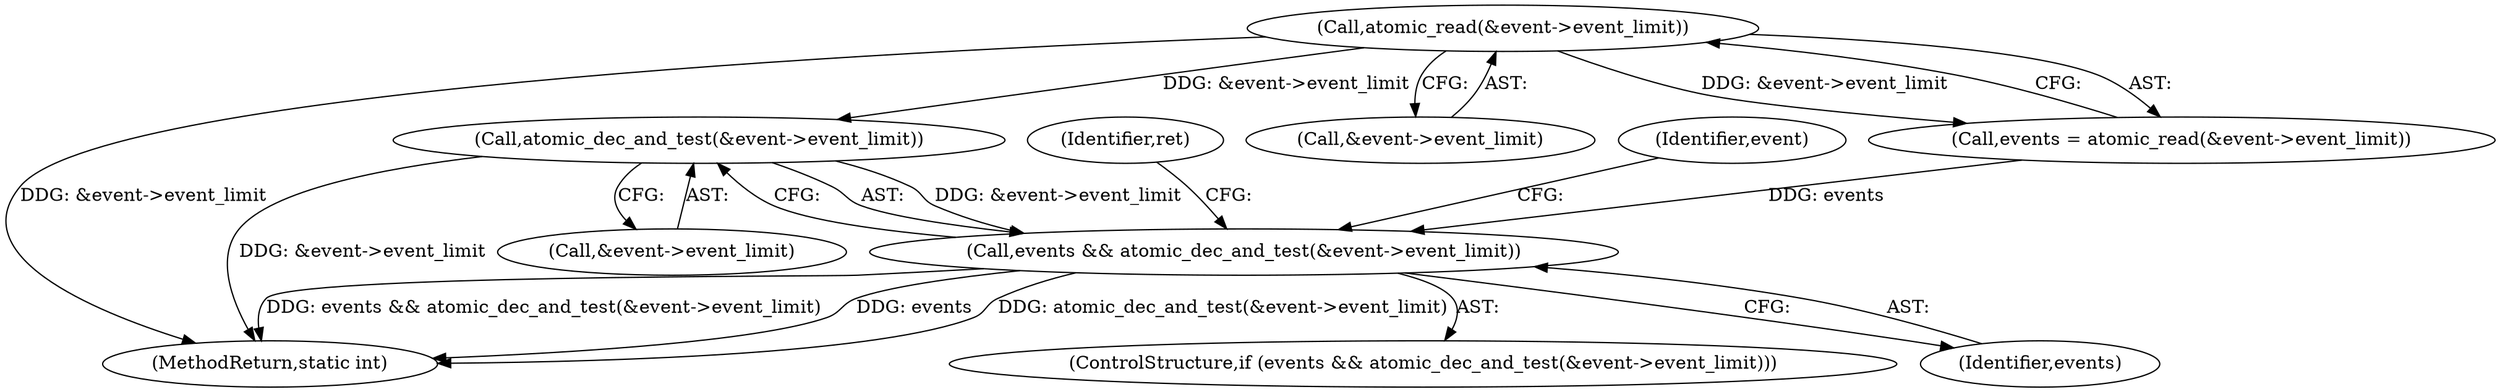 digraph "0_linux_a8b0ca17b80e92faab46ee7179ba9e99ccb61233_53@pointer" {
"1000210" [label="(Call,atomic_dec_and_test(&event->event_limit))"];
"1000112" [label="(Call,atomic_read(&event->event_limit))"];
"1000208" [label="(Call,events && atomic_dec_and_test(&event->event_limit))"];
"1000208" [label="(Call,events && atomic_dec_and_test(&event->event_limit))"];
"1000110" [label="(Call,events = atomic_read(&event->event_limit))"];
"1000211" [label="(Call,&event->event_limit)"];
"1000209" [label="(Identifier,events)"];
"1000112" [label="(Call,atomic_read(&event->event_limit))"];
"1000282" [label="(MethodReturn,static int)"];
"1000113" [label="(Call,&event->event_limit)"];
"1000207" [label="(ControlStructure,if (events && atomic_dec_and_test(&event->event_limit)))"];
"1000217" [label="(Identifier,ret)"];
"1000210" [label="(Call,atomic_dec_and_test(&event->event_limit))"];
"1000242" [label="(Identifier,event)"];
"1000210" -> "1000208"  [label="AST: "];
"1000210" -> "1000211"  [label="CFG: "];
"1000211" -> "1000210"  [label="AST: "];
"1000208" -> "1000210"  [label="CFG: "];
"1000210" -> "1000282"  [label="DDG: &event->event_limit"];
"1000210" -> "1000208"  [label="DDG: &event->event_limit"];
"1000112" -> "1000210"  [label="DDG: &event->event_limit"];
"1000112" -> "1000110"  [label="AST: "];
"1000112" -> "1000113"  [label="CFG: "];
"1000113" -> "1000112"  [label="AST: "];
"1000110" -> "1000112"  [label="CFG: "];
"1000112" -> "1000282"  [label="DDG: &event->event_limit"];
"1000112" -> "1000110"  [label="DDG: &event->event_limit"];
"1000208" -> "1000207"  [label="AST: "];
"1000208" -> "1000209"  [label="CFG: "];
"1000209" -> "1000208"  [label="AST: "];
"1000217" -> "1000208"  [label="CFG: "];
"1000242" -> "1000208"  [label="CFG: "];
"1000208" -> "1000282"  [label="DDG: events"];
"1000208" -> "1000282"  [label="DDG: atomic_dec_and_test(&event->event_limit)"];
"1000208" -> "1000282"  [label="DDG: events && atomic_dec_and_test(&event->event_limit)"];
"1000110" -> "1000208"  [label="DDG: events"];
}
